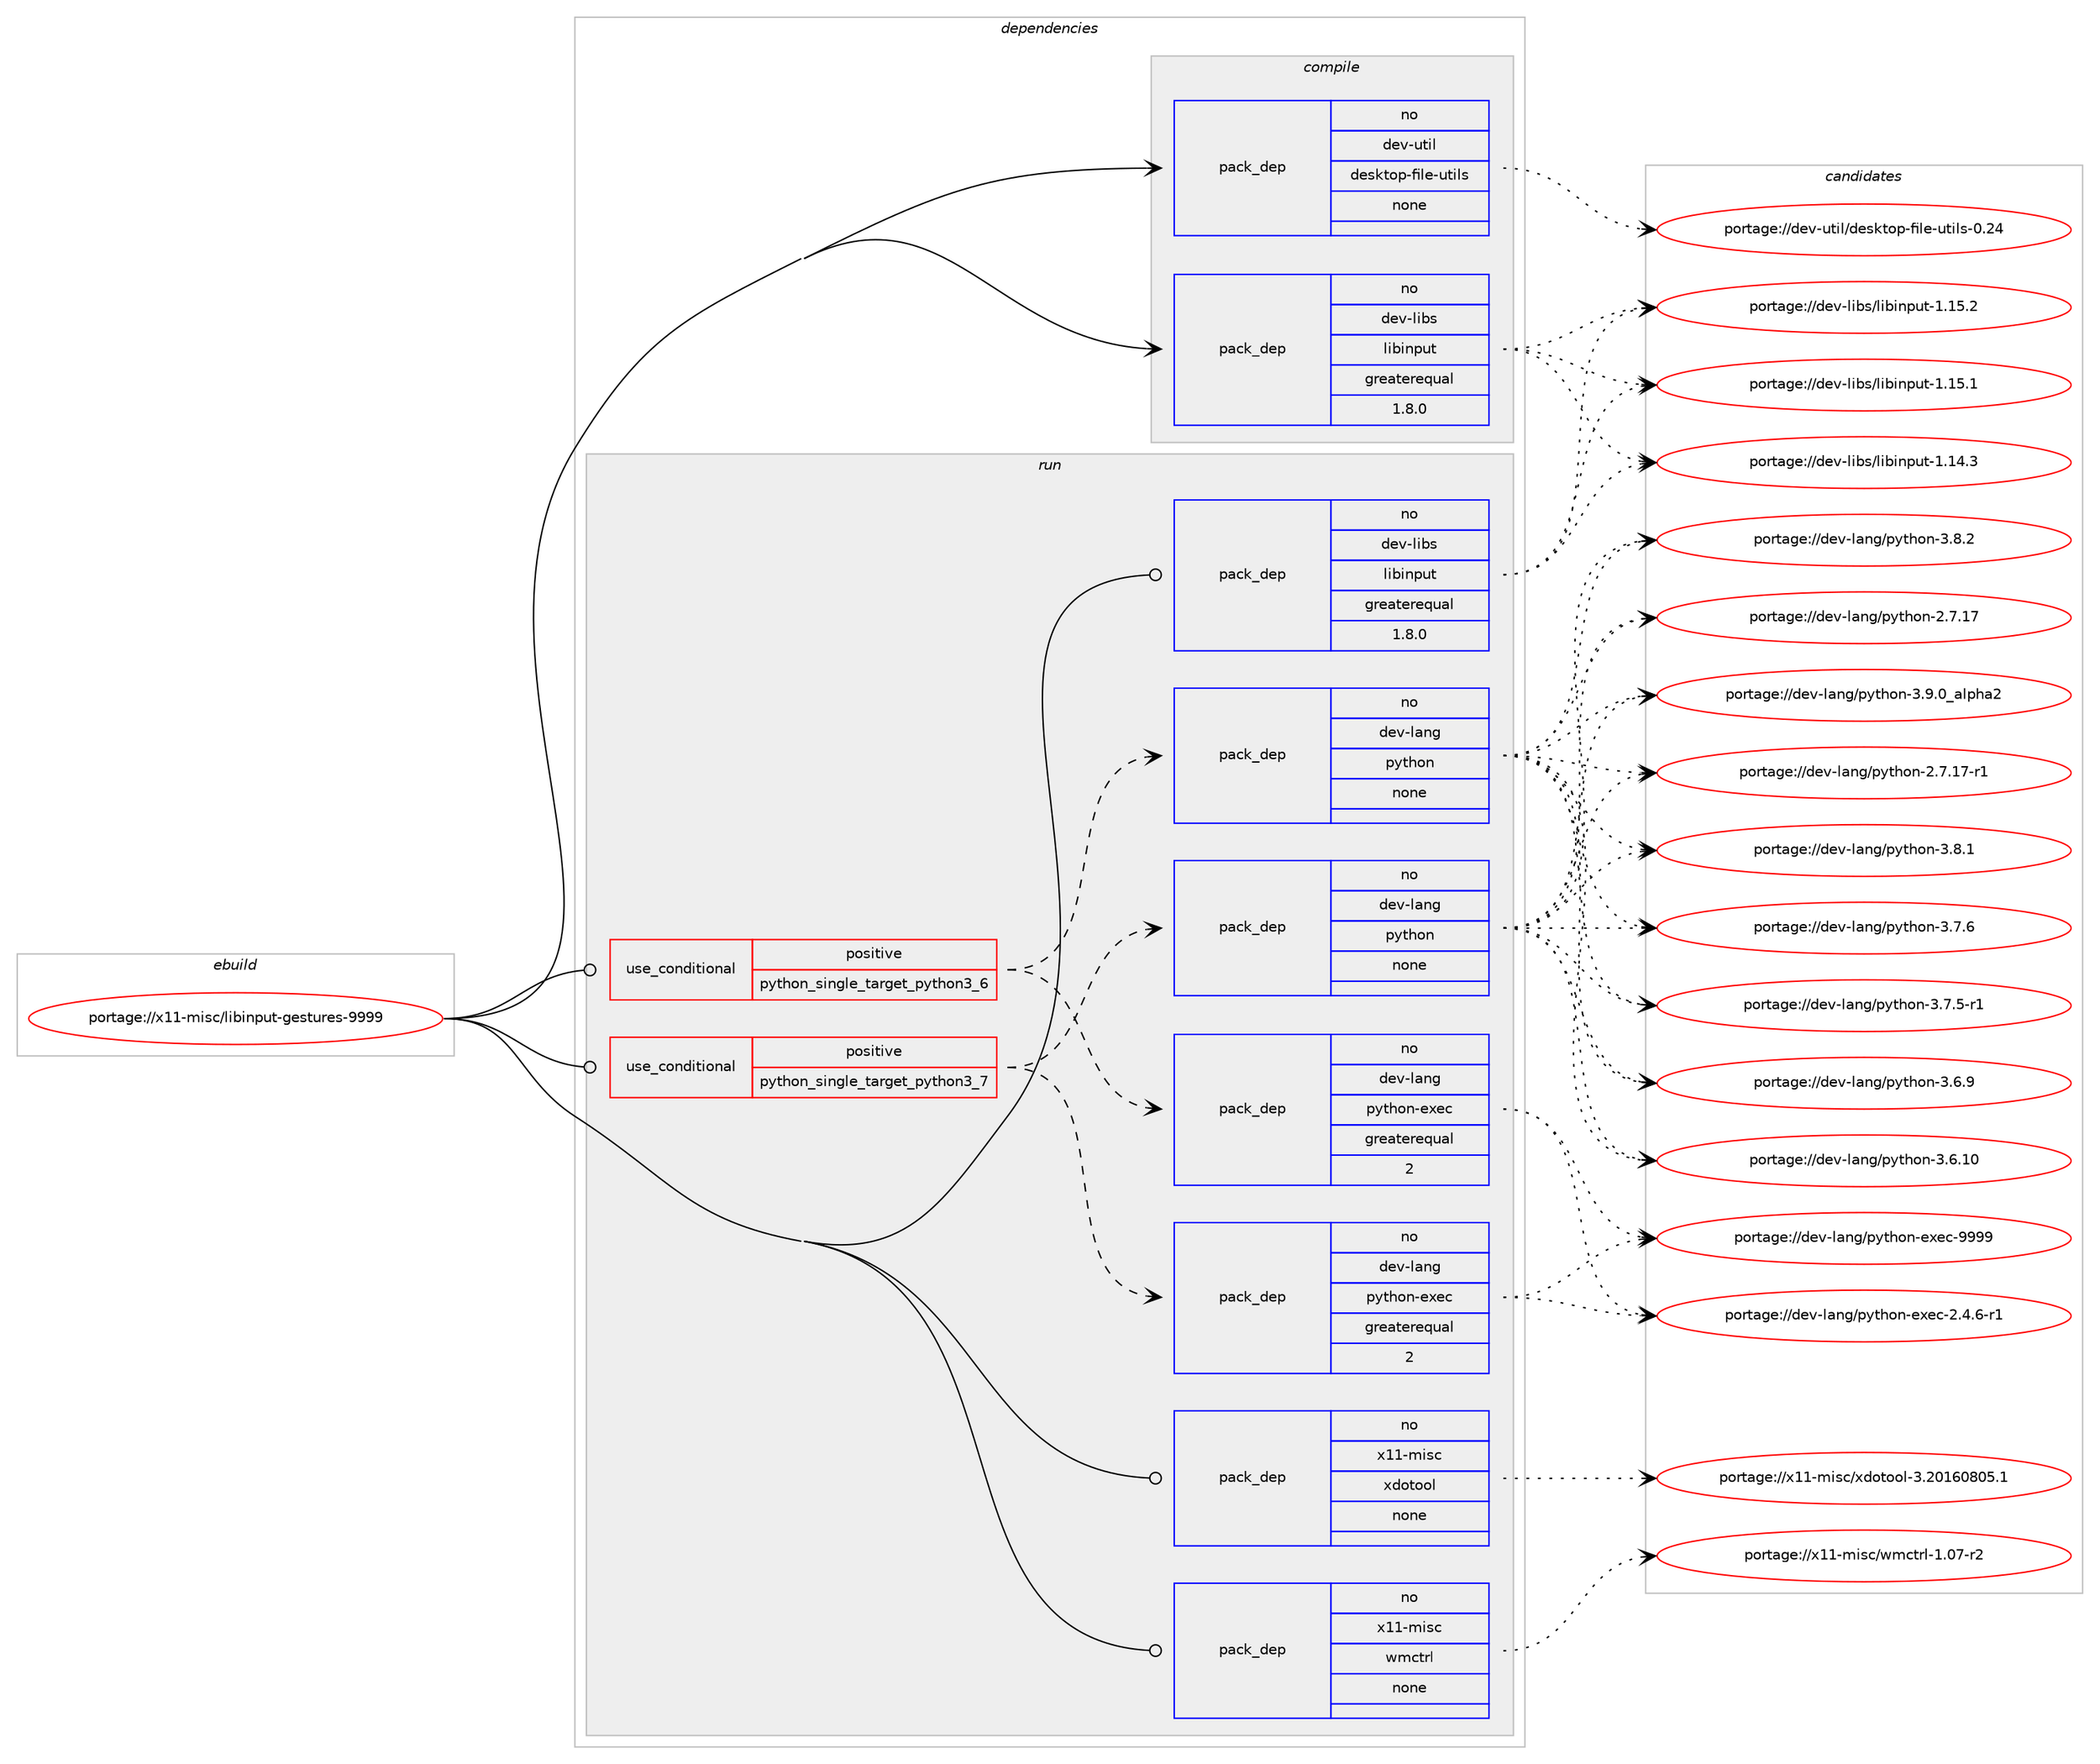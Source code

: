 digraph prolog {

# *************
# Graph options
# *************

newrank=true;
concentrate=true;
compound=true;
graph [rankdir=LR,fontname=Helvetica,fontsize=10,ranksep=1.5];#, ranksep=2.5, nodesep=0.2];
edge  [arrowhead=vee];
node  [fontname=Helvetica,fontsize=10];

# **********
# The ebuild
# **********

subgraph cluster_leftcol {
color=gray;
rank=same;
label=<<i>ebuild</i>>;
id [label="portage://x11-misc/libinput-gestures-9999", color=red, width=4, href="../x11-misc/libinput-gestures-9999.svg"];
}

# ****************
# The dependencies
# ****************

subgraph cluster_midcol {
color=gray;
label=<<i>dependencies</i>>;
subgraph cluster_compile {
fillcolor="#eeeeee";
style=filled;
label=<<i>compile</i>>;
subgraph pack8840 {
dependency10336 [label=<<TABLE BORDER="0" CELLBORDER="1" CELLSPACING="0" CELLPADDING="4" WIDTH="220"><TR><TD ROWSPAN="6" CELLPADDING="30">pack_dep</TD></TR><TR><TD WIDTH="110">no</TD></TR><TR><TD>dev-libs</TD></TR><TR><TD>libinput</TD></TR><TR><TD>greaterequal</TD></TR><TR><TD>1.8.0</TD></TR></TABLE>>, shape=none, color=blue];
}
id:e -> dependency10336:w [weight=20,style="solid",arrowhead="vee"];
subgraph pack8841 {
dependency10337 [label=<<TABLE BORDER="0" CELLBORDER="1" CELLSPACING="0" CELLPADDING="4" WIDTH="220"><TR><TD ROWSPAN="6" CELLPADDING="30">pack_dep</TD></TR><TR><TD WIDTH="110">no</TD></TR><TR><TD>dev-util</TD></TR><TR><TD>desktop-file-utils</TD></TR><TR><TD>none</TD></TR><TR><TD></TD></TR></TABLE>>, shape=none, color=blue];
}
id:e -> dependency10337:w [weight=20,style="solid",arrowhead="vee"];
}
subgraph cluster_compileandrun {
fillcolor="#eeeeee";
style=filled;
label=<<i>compile and run</i>>;
}
subgraph cluster_run {
fillcolor="#eeeeee";
style=filled;
label=<<i>run</i>>;
subgraph cond1326 {
dependency10338 [label=<<TABLE BORDER="0" CELLBORDER="1" CELLSPACING="0" CELLPADDING="4"><TR><TD ROWSPAN="3" CELLPADDING="10">use_conditional</TD></TR><TR><TD>positive</TD></TR><TR><TD>python_single_target_python3_6</TD></TR></TABLE>>, shape=none, color=red];
subgraph pack8842 {
dependency10339 [label=<<TABLE BORDER="0" CELLBORDER="1" CELLSPACING="0" CELLPADDING="4" WIDTH="220"><TR><TD ROWSPAN="6" CELLPADDING="30">pack_dep</TD></TR><TR><TD WIDTH="110">no</TD></TR><TR><TD>dev-lang</TD></TR><TR><TD>python</TD></TR><TR><TD>none</TD></TR><TR><TD></TD></TR></TABLE>>, shape=none, color=blue];
}
dependency10338:e -> dependency10339:w [weight=20,style="dashed",arrowhead="vee"];
subgraph pack8843 {
dependency10340 [label=<<TABLE BORDER="0" CELLBORDER="1" CELLSPACING="0" CELLPADDING="4" WIDTH="220"><TR><TD ROWSPAN="6" CELLPADDING="30">pack_dep</TD></TR><TR><TD WIDTH="110">no</TD></TR><TR><TD>dev-lang</TD></TR><TR><TD>python-exec</TD></TR><TR><TD>greaterequal</TD></TR><TR><TD>2</TD></TR></TABLE>>, shape=none, color=blue];
}
dependency10338:e -> dependency10340:w [weight=20,style="dashed",arrowhead="vee"];
}
id:e -> dependency10338:w [weight=20,style="solid",arrowhead="odot"];
subgraph cond1327 {
dependency10341 [label=<<TABLE BORDER="0" CELLBORDER="1" CELLSPACING="0" CELLPADDING="4"><TR><TD ROWSPAN="3" CELLPADDING="10">use_conditional</TD></TR><TR><TD>positive</TD></TR><TR><TD>python_single_target_python3_7</TD></TR></TABLE>>, shape=none, color=red];
subgraph pack8844 {
dependency10342 [label=<<TABLE BORDER="0" CELLBORDER="1" CELLSPACING="0" CELLPADDING="4" WIDTH="220"><TR><TD ROWSPAN="6" CELLPADDING="30">pack_dep</TD></TR><TR><TD WIDTH="110">no</TD></TR><TR><TD>dev-lang</TD></TR><TR><TD>python</TD></TR><TR><TD>none</TD></TR><TR><TD></TD></TR></TABLE>>, shape=none, color=blue];
}
dependency10341:e -> dependency10342:w [weight=20,style="dashed",arrowhead="vee"];
subgraph pack8845 {
dependency10343 [label=<<TABLE BORDER="0" CELLBORDER="1" CELLSPACING="0" CELLPADDING="4" WIDTH="220"><TR><TD ROWSPAN="6" CELLPADDING="30">pack_dep</TD></TR><TR><TD WIDTH="110">no</TD></TR><TR><TD>dev-lang</TD></TR><TR><TD>python-exec</TD></TR><TR><TD>greaterequal</TD></TR><TR><TD>2</TD></TR></TABLE>>, shape=none, color=blue];
}
dependency10341:e -> dependency10343:w [weight=20,style="dashed",arrowhead="vee"];
}
id:e -> dependency10341:w [weight=20,style="solid",arrowhead="odot"];
subgraph pack8846 {
dependency10344 [label=<<TABLE BORDER="0" CELLBORDER="1" CELLSPACING="0" CELLPADDING="4" WIDTH="220"><TR><TD ROWSPAN="6" CELLPADDING="30">pack_dep</TD></TR><TR><TD WIDTH="110">no</TD></TR><TR><TD>dev-libs</TD></TR><TR><TD>libinput</TD></TR><TR><TD>greaterequal</TD></TR><TR><TD>1.8.0</TD></TR></TABLE>>, shape=none, color=blue];
}
id:e -> dependency10344:w [weight=20,style="solid",arrowhead="odot"];
subgraph pack8847 {
dependency10345 [label=<<TABLE BORDER="0" CELLBORDER="1" CELLSPACING="0" CELLPADDING="4" WIDTH="220"><TR><TD ROWSPAN="6" CELLPADDING="30">pack_dep</TD></TR><TR><TD WIDTH="110">no</TD></TR><TR><TD>x11-misc</TD></TR><TR><TD>wmctrl</TD></TR><TR><TD>none</TD></TR><TR><TD></TD></TR></TABLE>>, shape=none, color=blue];
}
id:e -> dependency10345:w [weight=20,style="solid",arrowhead="odot"];
subgraph pack8848 {
dependency10346 [label=<<TABLE BORDER="0" CELLBORDER="1" CELLSPACING="0" CELLPADDING="4" WIDTH="220"><TR><TD ROWSPAN="6" CELLPADDING="30">pack_dep</TD></TR><TR><TD WIDTH="110">no</TD></TR><TR><TD>x11-misc</TD></TR><TR><TD>xdotool</TD></TR><TR><TD>none</TD></TR><TR><TD></TD></TR></TABLE>>, shape=none, color=blue];
}
id:e -> dependency10346:w [weight=20,style="solid",arrowhead="odot"];
}
}

# **************
# The candidates
# **************

subgraph cluster_choices {
rank=same;
color=gray;
label=<<i>candidates</i>>;

subgraph choice8840 {
color=black;
nodesep=1;
choice1001011184510810598115471081059810511011211711645494649534650 [label="portage://dev-libs/libinput-1.15.2", color=red, width=4,href="../dev-libs/libinput-1.15.2.svg"];
choice1001011184510810598115471081059810511011211711645494649534649 [label="portage://dev-libs/libinput-1.15.1", color=red, width=4,href="../dev-libs/libinput-1.15.1.svg"];
choice1001011184510810598115471081059810511011211711645494649524651 [label="portage://dev-libs/libinput-1.14.3", color=red, width=4,href="../dev-libs/libinput-1.14.3.svg"];
dependency10336:e -> choice1001011184510810598115471081059810511011211711645494649534650:w [style=dotted,weight="100"];
dependency10336:e -> choice1001011184510810598115471081059810511011211711645494649534649:w [style=dotted,weight="100"];
dependency10336:e -> choice1001011184510810598115471081059810511011211711645494649524651:w [style=dotted,weight="100"];
}
subgraph choice8841 {
color=black;
nodesep=1;
choice100101118451171161051084710010111510711611111245102105108101451171161051081154548465052 [label="portage://dev-util/desktop-file-utils-0.24", color=red, width=4,href="../dev-util/desktop-file-utils-0.24.svg"];
dependency10337:e -> choice100101118451171161051084710010111510711611111245102105108101451171161051081154548465052:w [style=dotted,weight="100"];
}
subgraph choice8842 {
color=black;
nodesep=1;
choice10010111845108971101034711212111610411111045514657464895971081121049750 [label="portage://dev-lang/python-3.9.0_alpha2", color=red, width=4,href="../dev-lang/python-3.9.0_alpha2.svg"];
choice100101118451089711010347112121116104111110455146564650 [label="portage://dev-lang/python-3.8.2", color=red, width=4,href="../dev-lang/python-3.8.2.svg"];
choice100101118451089711010347112121116104111110455146564649 [label="portage://dev-lang/python-3.8.1", color=red, width=4,href="../dev-lang/python-3.8.1.svg"];
choice100101118451089711010347112121116104111110455146554654 [label="portage://dev-lang/python-3.7.6", color=red, width=4,href="../dev-lang/python-3.7.6.svg"];
choice1001011184510897110103471121211161041111104551465546534511449 [label="portage://dev-lang/python-3.7.5-r1", color=red, width=4,href="../dev-lang/python-3.7.5-r1.svg"];
choice100101118451089711010347112121116104111110455146544657 [label="portage://dev-lang/python-3.6.9", color=red, width=4,href="../dev-lang/python-3.6.9.svg"];
choice10010111845108971101034711212111610411111045514654464948 [label="portage://dev-lang/python-3.6.10", color=red, width=4,href="../dev-lang/python-3.6.10.svg"];
choice100101118451089711010347112121116104111110455046554649554511449 [label="portage://dev-lang/python-2.7.17-r1", color=red, width=4,href="../dev-lang/python-2.7.17-r1.svg"];
choice10010111845108971101034711212111610411111045504655464955 [label="portage://dev-lang/python-2.7.17", color=red, width=4,href="../dev-lang/python-2.7.17.svg"];
dependency10339:e -> choice10010111845108971101034711212111610411111045514657464895971081121049750:w [style=dotted,weight="100"];
dependency10339:e -> choice100101118451089711010347112121116104111110455146564650:w [style=dotted,weight="100"];
dependency10339:e -> choice100101118451089711010347112121116104111110455146564649:w [style=dotted,weight="100"];
dependency10339:e -> choice100101118451089711010347112121116104111110455146554654:w [style=dotted,weight="100"];
dependency10339:e -> choice1001011184510897110103471121211161041111104551465546534511449:w [style=dotted,weight="100"];
dependency10339:e -> choice100101118451089711010347112121116104111110455146544657:w [style=dotted,weight="100"];
dependency10339:e -> choice10010111845108971101034711212111610411111045514654464948:w [style=dotted,weight="100"];
dependency10339:e -> choice100101118451089711010347112121116104111110455046554649554511449:w [style=dotted,weight="100"];
dependency10339:e -> choice10010111845108971101034711212111610411111045504655464955:w [style=dotted,weight="100"];
}
subgraph choice8843 {
color=black;
nodesep=1;
choice10010111845108971101034711212111610411111045101120101994557575757 [label="portage://dev-lang/python-exec-9999", color=red, width=4,href="../dev-lang/python-exec-9999.svg"];
choice10010111845108971101034711212111610411111045101120101994550465246544511449 [label="portage://dev-lang/python-exec-2.4.6-r1", color=red, width=4,href="../dev-lang/python-exec-2.4.6-r1.svg"];
dependency10340:e -> choice10010111845108971101034711212111610411111045101120101994557575757:w [style=dotted,weight="100"];
dependency10340:e -> choice10010111845108971101034711212111610411111045101120101994550465246544511449:w [style=dotted,weight="100"];
}
subgraph choice8844 {
color=black;
nodesep=1;
choice10010111845108971101034711212111610411111045514657464895971081121049750 [label="portage://dev-lang/python-3.9.0_alpha2", color=red, width=4,href="../dev-lang/python-3.9.0_alpha2.svg"];
choice100101118451089711010347112121116104111110455146564650 [label="portage://dev-lang/python-3.8.2", color=red, width=4,href="../dev-lang/python-3.8.2.svg"];
choice100101118451089711010347112121116104111110455146564649 [label="portage://dev-lang/python-3.8.1", color=red, width=4,href="../dev-lang/python-3.8.1.svg"];
choice100101118451089711010347112121116104111110455146554654 [label="portage://dev-lang/python-3.7.6", color=red, width=4,href="../dev-lang/python-3.7.6.svg"];
choice1001011184510897110103471121211161041111104551465546534511449 [label="portage://dev-lang/python-3.7.5-r1", color=red, width=4,href="../dev-lang/python-3.7.5-r1.svg"];
choice100101118451089711010347112121116104111110455146544657 [label="portage://dev-lang/python-3.6.9", color=red, width=4,href="../dev-lang/python-3.6.9.svg"];
choice10010111845108971101034711212111610411111045514654464948 [label="portage://dev-lang/python-3.6.10", color=red, width=4,href="../dev-lang/python-3.6.10.svg"];
choice100101118451089711010347112121116104111110455046554649554511449 [label="portage://dev-lang/python-2.7.17-r1", color=red, width=4,href="../dev-lang/python-2.7.17-r1.svg"];
choice10010111845108971101034711212111610411111045504655464955 [label="portage://dev-lang/python-2.7.17", color=red, width=4,href="../dev-lang/python-2.7.17.svg"];
dependency10342:e -> choice10010111845108971101034711212111610411111045514657464895971081121049750:w [style=dotted,weight="100"];
dependency10342:e -> choice100101118451089711010347112121116104111110455146564650:w [style=dotted,weight="100"];
dependency10342:e -> choice100101118451089711010347112121116104111110455146564649:w [style=dotted,weight="100"];
dependency10342:e -> choice100101118451089711010347112121116104111110455146554654:w [style=dotted,weight="100"];
dependency10342:e -> choice1001011184510897110103471121211161041111104551465546534511449:w [style=dotted,weight="100"];
dependency10342:e -> choice100101118451089711010347112121116104111110455146544657:w [style=dotted,weight="100"];
dependency10342:e -> choice10010111845108971101034711212111610411111045514654464948:w [style=dotted,weight="100"];
dependency10342:e -> choice100101118451089711010347112121116104111110455046554649554511449:w [style=dotted,weight="100"];
dependency10342:e -> choice10010111845108971101034711212111610411111045504655464955:w [style=dotted,weight="100"];
}
subgraph choice8845 {
color=black;
nodesep=1;
choice10010111845108971101034711212111610411111045101120101994557575757 [label="portage://dev-lang/python-exec-9999", color=red, width=4,href="../dev-lang/python-exec-9999.svg"];
choice10010111845108971101034711212111610411111045101120101994550465246544511449 [label="portage://dev-lang/python-exec-2.4.6-r1", color=red, width=4,href="../dev-lang/python-exec-2.4.6-r1.svg"];
dependency10343:e -> choice10010111845108971101034711212111610411111045101120101994557575757:w [style=dotted,weight="100"];
dependency10343:e -> choice10010111845108971101034711212111610411111045101120101994550465246544511449:w [style=dotted,weight="100"];
}
subgraph choice8846 {
color=black;
nodesep=1;
choice1001011184510810598115471081059810511011211711645494649534650 [label="portage://dev-libs/libinput-1.15.2", color=red, width=4,href="../dev-libs/libinput-1.15.2.svg"];
choice1001011184510810598115471081059810511011211711645494649534649 [label="portage://dev-libs/libinput-1.15.1", color=red, width=4,href="../dev-libs/libinput-1.15.1.svg"];
choice1001011184510810598115471081059810511011211711645494649524651 [label="portage://dev-libs/libinput-1.14.3", color=red, width=4,href="../dev-libs/libinput-1.14.3.svg"];
dependency10344:e -> choice1001011184510810598115471081059810511011211711645494649534650:w [style=dotted,weight="100"];
dependency10344:e -> choice1001011184510810598115471081059810511011211711645494649534649:w [style=dotted,weight="100"];
dependency10344:e -> choice1001011184510810598115471081059810511011211711645494649524651:w [style=dotted,weight="100"];
}
subgraph choice8847 {
color=black;
nodesep=1;
choice12049494510910511599471191099911611410845494648554511450 [label="portage://x11-misc/wmctrl-1.07-r2", color=red, width=4,href="../x11-misc/wmctrl-1.07-r2.svg"];
dependency10345:e -> choice12049494510910511599471191099911611410845494648554511450:w [style=dotted,weight="100"];
}
subgraph choice8848 {
color=black;
nodesep=1;
choice120494945109105115994712010011111611111110845514650484954485648534649 [label="portage://x11-misc/xdotool-3.20160805.1", color=red, width=4,href="../x11-misc/xdotool-3.20160805.1.svg"];
dependency10346:e -> choice120494945109105115994712010011111611111110845514650484954485648534649:w [style=dotted,weight="100"];
}
}

}
